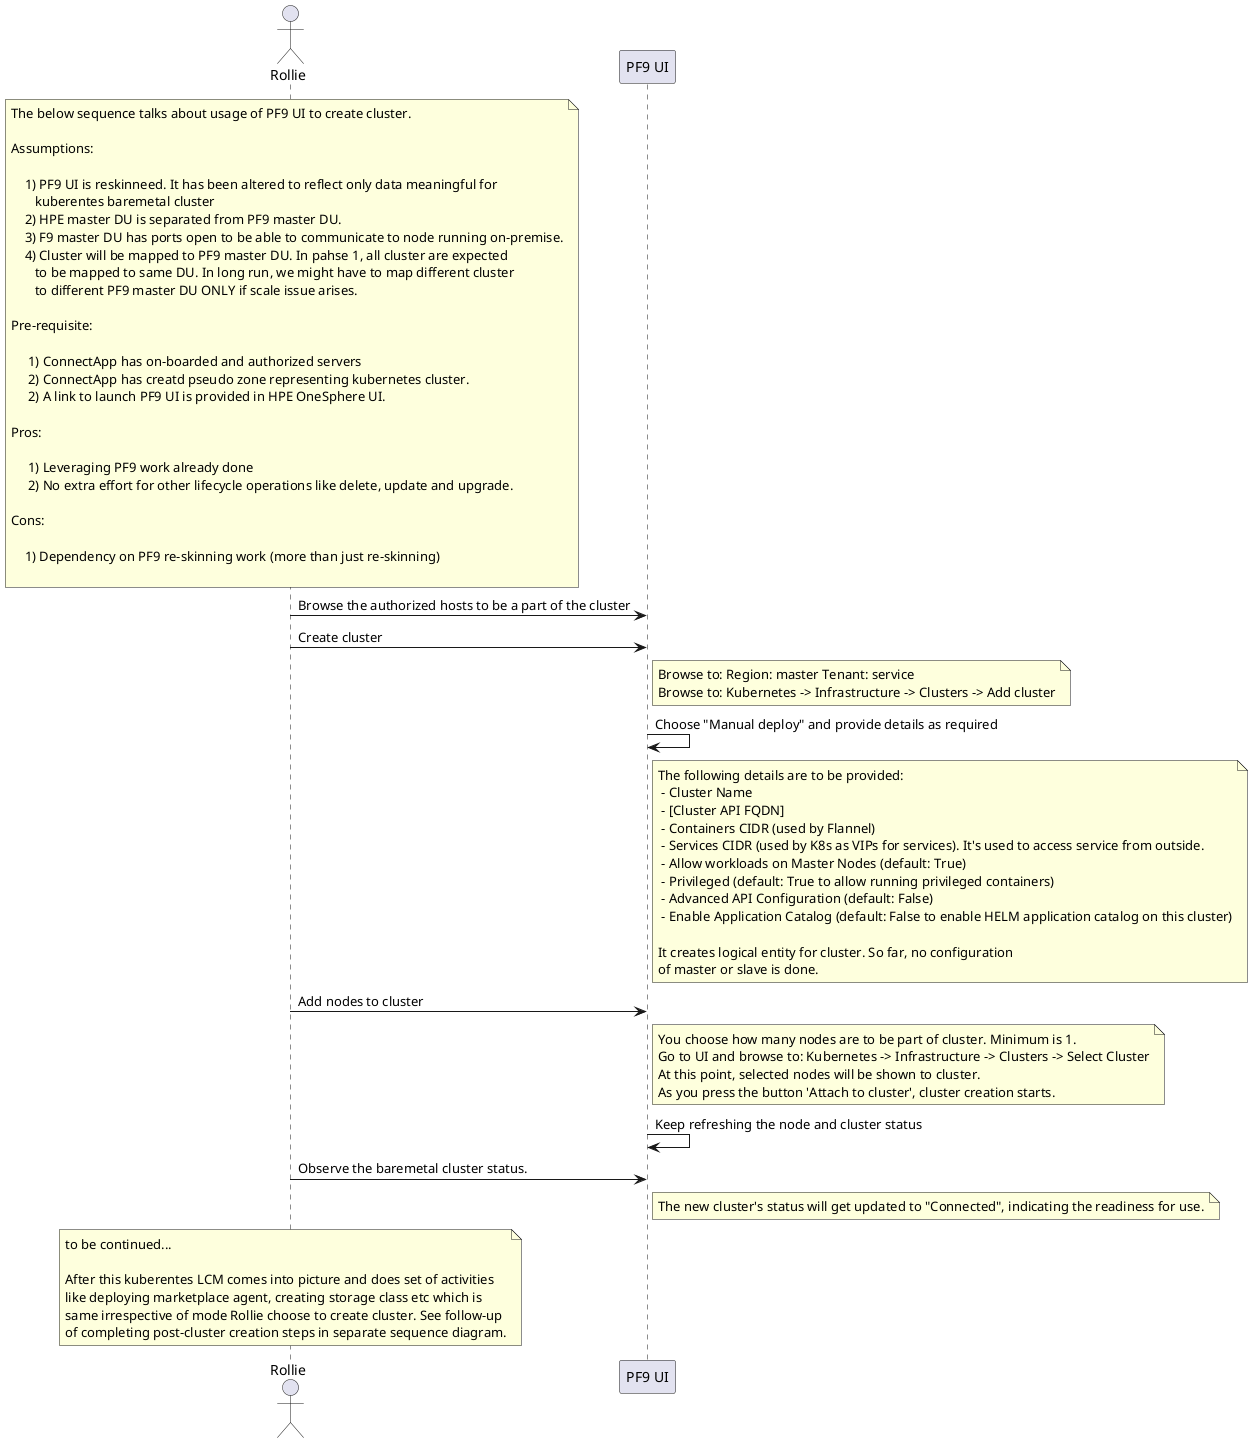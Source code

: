 
@startuml
actor Rollie

participant "PF9 UI"

note over Rollie
    The below sequence talks about usage of PF9 UI to create cluster.

    Assumptions:

        1) PF9 UI is reskinneed. It has been altered to reflect only data meaningful for
           kuberentes baremetal cluster
        2) HPE master DU is separated from PF9 master DU.
        3) F9 master DU has ports open to be able to communicate to node running on-premise.
        4) Cluster will be mapped to PF9 master DU. In pahse 1, all cluster are expected
           to be mapped to same DU. In long run, we might have to map different cluster
           to different PF9 master DU ONLY if scale issue arises.

    Pre-requisite:

         1) ConnectApp has on-boarded and authorized servers
         2) ConnectApp has creatd pseudo zone representing kubernetes cluster.
         2) A link to launch PF9 UI is provided in HPE OneSphere UI.

    Pros:

         1) Leveraging PF9 work already done
         2) No extra effort for other lifecycle operations like delete, update and upgrade.

    Cons:

        1) Dependency on PF9 re-skinning work (more than just re-skinning)

end note


Rollie -> "PF9 UI": Browse the authorized hosts to be a part of the cluster
Rollie -> "PF9 UI": Create cluster
note right of "PF9 UI"
  Browse to: Region: master Tenant: service
  Browse to: Kubernetes -> Infrastructure -> Clusters -> Add cluster
end note

"PF9 UI" -> "PF9 UI": Choose "Manual deploy" and provide details as required
note right of "PF9 UI"
    The following details are to be provided:
     - Cluster Name
     - [Cluster API FQDN]
     - Containers CIDR (used by Flannel)
     - Services CIDR (used by K8s as VIPs for services). It's used to access service from outside.
     - Allow workloads on Master Nodes (default: True)
     - Privileged (default: True to allow running privileged containers)
     - Advanced API Configuration (default: False)
     - Enable Application Catalog (default: False to enable HELM application catalog on this cluster)

    It creates logical entity for cluster. So far, no configuration
    of master or slave is done.
end note


Rollie -> "PF9 UI": Add nodes to cluster
note right of "PF9 UI"
  You choose how many nodes are to be part of cluster. Minimum is 1.
  Go to UI and browse to: Kubernetes -> Infrastructure -> Clusters -> Select Cluster
  At this point, selected nodes will be shown to cluster.
  As you press the button 'Attach to cluster', cluster creation starts.
end note

"PF9 UI" -> "PF9 UI": Keep refreshing the node and cluster status
Rollie -> "PF9 UI": Observe the baremetal cluster status.
note right of "PF9 UI"
   The new cluster's status will get updated to "Connected", indicating the readiness for use.
end note

note over Rollie
    to be continued...

    After this kuberentes LCM comes into picture and does set of activities
    like deploying marketplace agent, creating storage class etc which is
    same irrespective of mode Rollie choose to create cluster. See follow-up
    of completing post-cluster creation steps in separate sequence diagram.
end note

@enduml